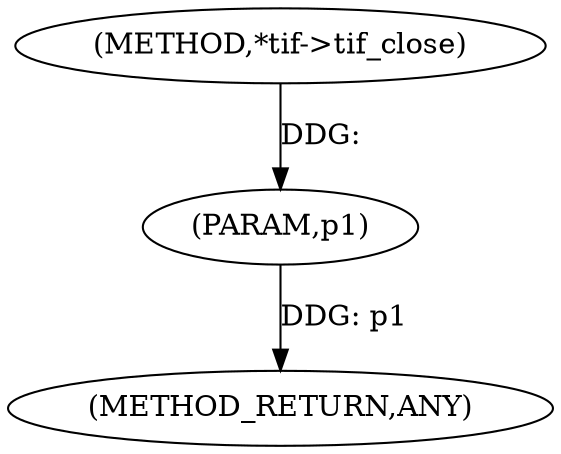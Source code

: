 digraph "*tif-&gt;tif_close" {  
"100714" [label = <(METHOD,*tif-&gt;tif_close)> ]
"100716" [label = <(METHOD_RETURN,ANY)> ]
"100715" [label = <(PARAM,p1)> ]
  "100715" -> "100716"  [ label = "DDG: p1"] 
  "100714" -> "100715"  [ label = "DDG: "] 
}
